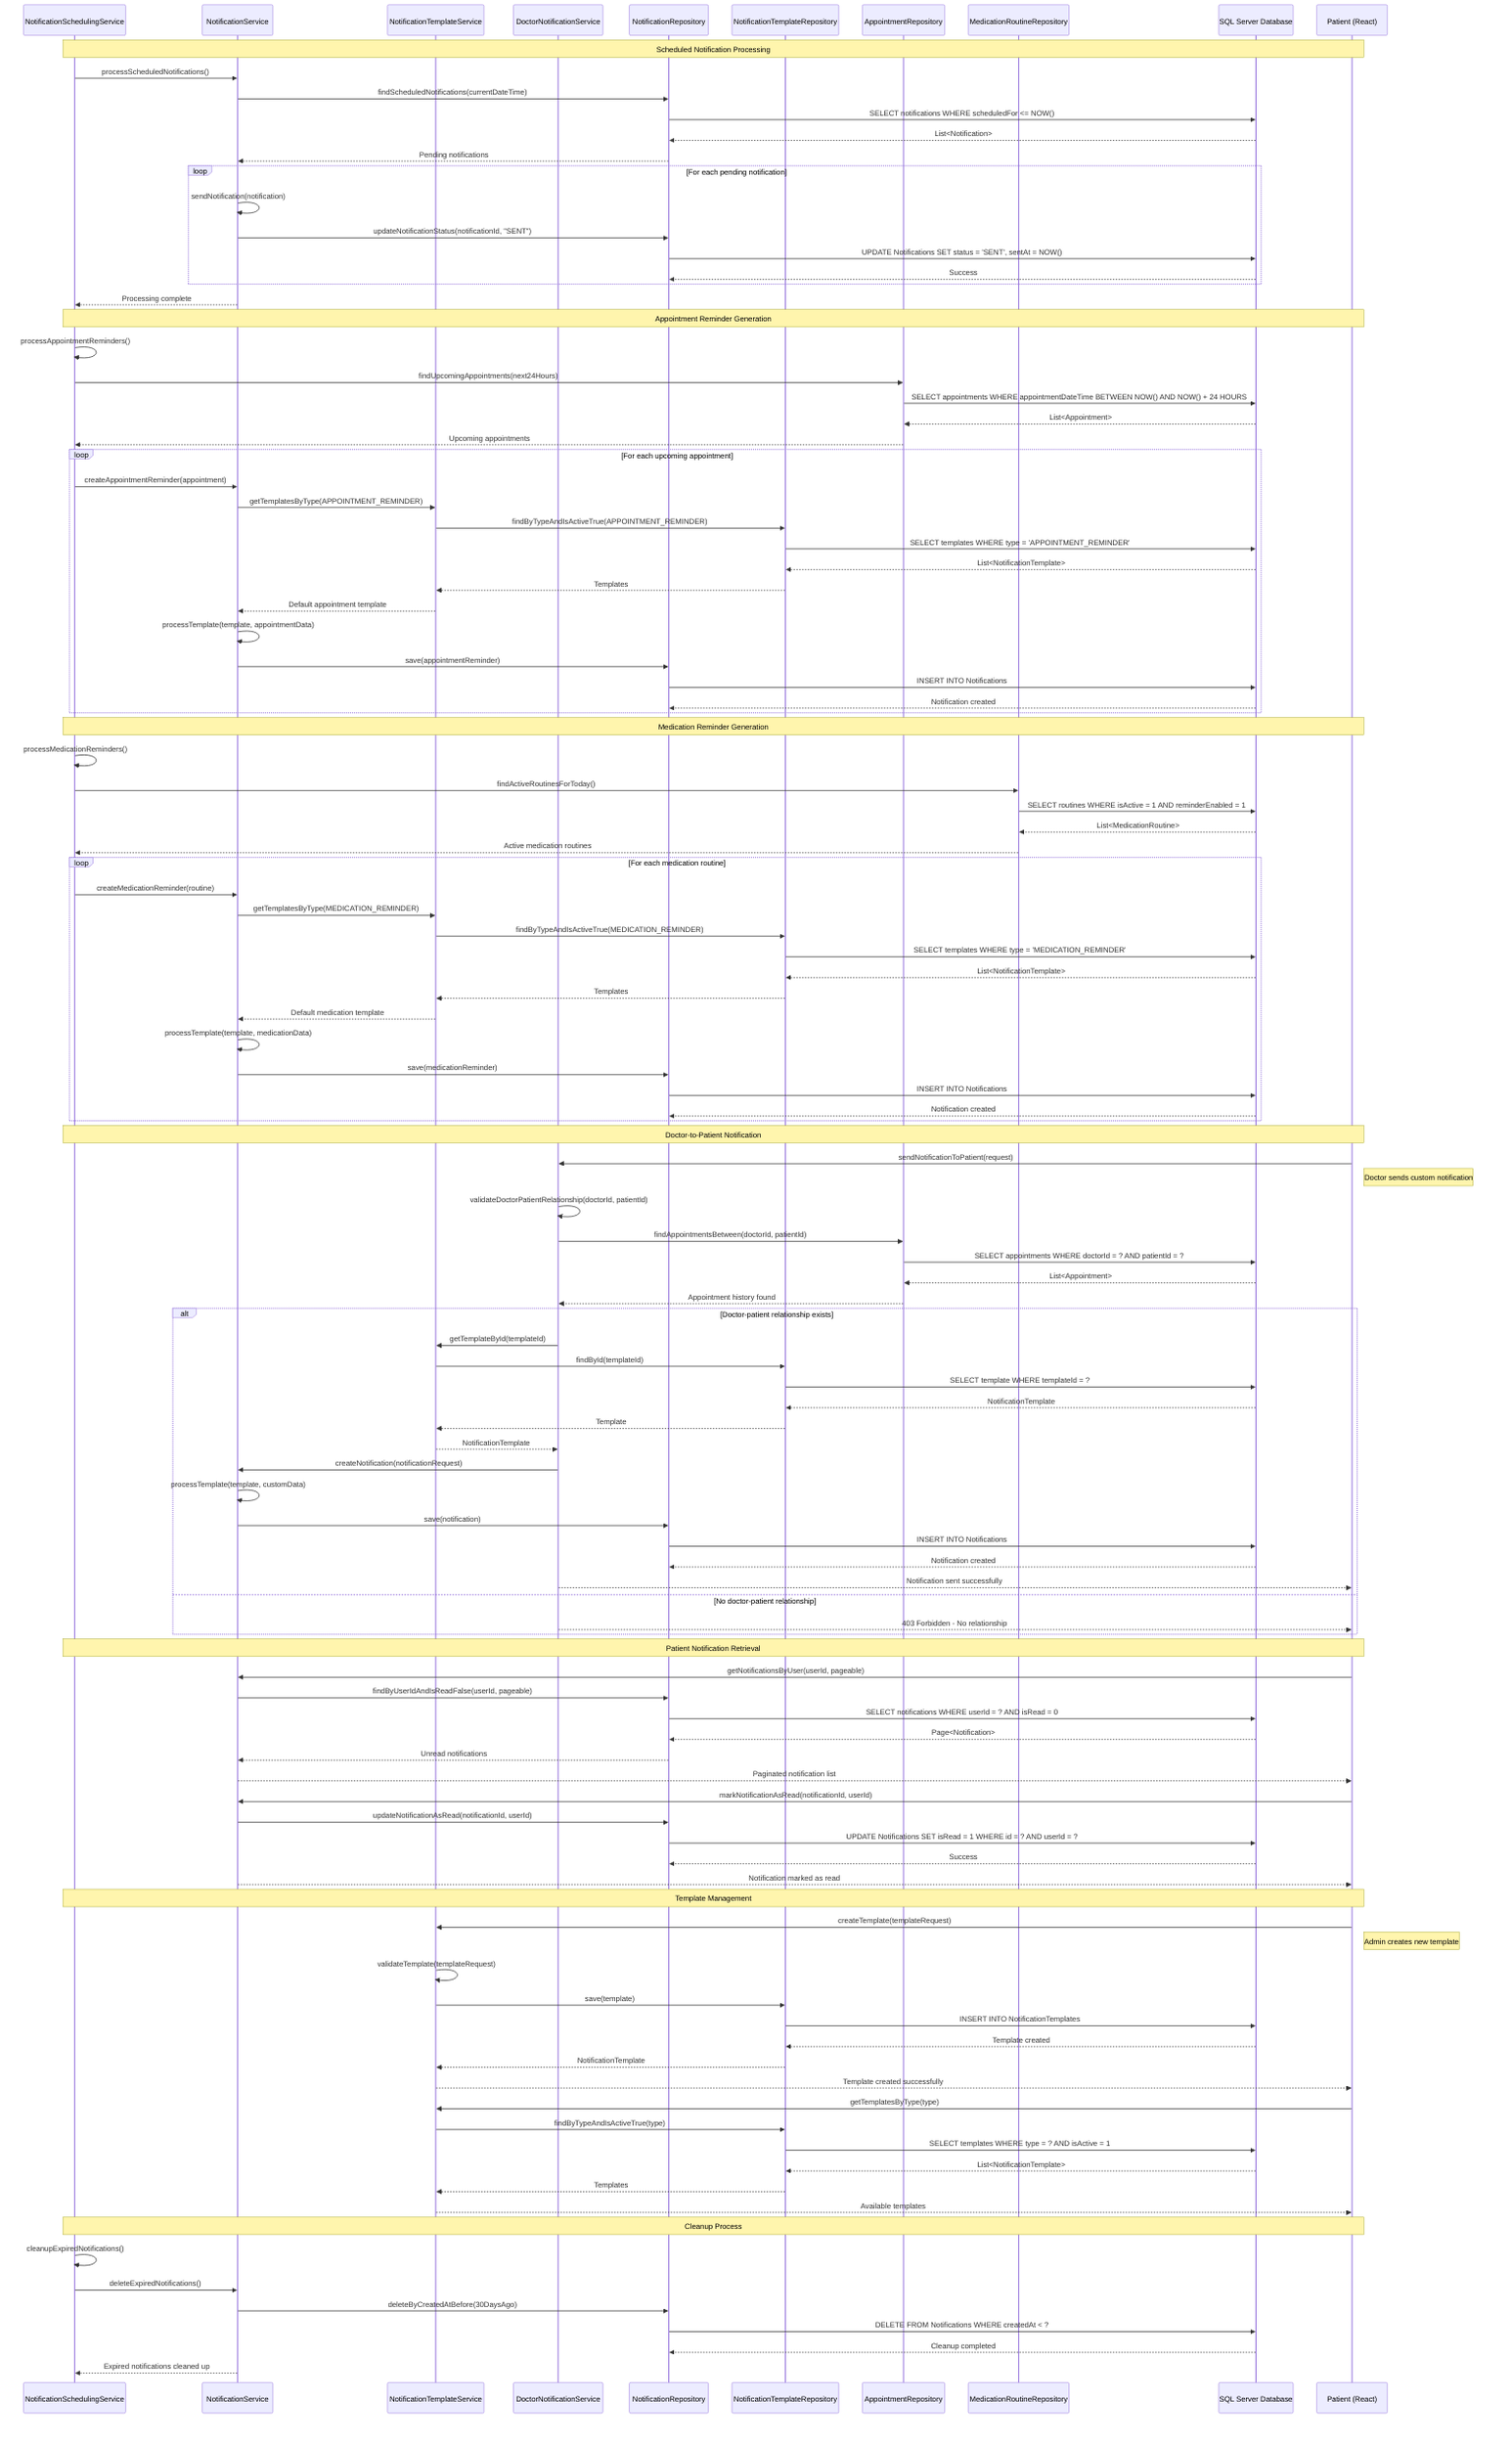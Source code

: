 sequenceDiagram
    participant Scheduler as NotificationSchedulingService
    participant NotifSvc as NotificationService
    participant TemplSvc as NotificationTemplateService
    participant DoctorSvc as DoctorNotificationService
    participant NotifRepo as NotificationRepository
    participant TemplRepo as NotificationTemplateRepository
    participant AppRepo as AppointmentRepository
    participant MedRepo as MedicationRoutineRepository
    participant DB as SQL Server Database
    participant Patient as Patient (React)

    Note over Scheduler, Patient: Scheduled Notification Processing

    Scheduler->>NotifSvc: processScheduledNotifications()
    NotifSvc->>NotifRepo: findScheduledNotifications(currentDateTime)
    NotifRepo->>DB: SELECT notifications WHERE scheduledFor <= NOW()
    DB-->>NotifRepo: List<Notification>
    NotifRepo-->>NotifSvc: Pending notifications
    
    loop For each pending notification
        NotifSvc->>NotifSvc: sendNotification(notification)
        NotifSvc->>NotifRepo: updateNotificationStatus(notificationId, "SENT")
        NotifRepo->>DB: UPDATE Notifications SET status = 'SENT', sentAt = NOW()
        DB-->>NotifRepo: Success
    end
    
    NotifSvc-->>Scheduler: Processing complete

    Note over Scheduler, Patient: Appointment Reminder Generation

    Scheduler->>Scheduler: processAppointmentReminders()
    Scheduler->>AppRepo: findUpcomingAppointments(next24Hours)
    AppRepo->>DB: SELECT appointments WHERE appointmentDateTime BETWEEN NOW() AND NOW() + 24 HOURS
    DB-->>AppRepo: List<Appointment>
    AppRepo-->>Scheduler: Upcoming appointments
    
    loop For each upcoming appointment
        Scheduler->>NotifSvc: createAppointmentReminder(appointment)
        NotifSvc->>TemplSvc: getTemplatesByType(APPOINTMENT_REMINDER)
        TemplSvc->>TemplRepo: findByTypeAndIsActiveTrue(APPOINTMENT_REMINDER)
        TemplRepo->>DB: SELECT templates WHERE type = 'APPOINTMENT_REMINDER'
        DB-->>TemplRepo: List<NotificationTemplate>
        TemplRepo-->>TemplSvc: Templates
        TemplSvc-->>NotifSvc: Default appointment template
        
        NotifSvc->>NotifSvc: processTemplate(template, appointmentData)
        NotifSvc->>NotifRepo: save(appointmentReminder)
        NotifRepo->>DB: INSERT INTO Notifications
        DB-->>NotifRepo: Notification created
    end

    Note over Scheduler, Patient: Medication Reminder Generation

    Scheduler->>Scheduler: processMedicationReminders()
    Scheduler->>MedRepo: findActiveRoutinesForToday()
    MedRepo->>DB: SELECT routines WHERE isActive = 1 AND reminderEnabled = 1
    DB-->>MedRepo: List<MedicationRoutine>
    MedRepo-->>Scheduler: Active medication routines
    
    loop For each medication routine
        Scheduler->>NotifSvc: createMedicationReminder(routine)
        NotifSvc->>TemplSvc: getTemplatesByType(MEDICATION_REMINDER)
        TemplSvc->>TemplRepo: findByTypeAndIsActiveTrue(MEDICATION_REMINDER)
        TemplRepo->>DB: SELECT templates WHERE type = 'MEDICATION_REMINDER'
        DB-->>TemplRepo: List<NotificationTemplate>
        TemplRepo-->>TemplSvc: Templates
        TemplSvc-->>NotifSvc: Default medication template
        
        NotifSvc->>NotifSvc: processTemplate(template, medicationData)
        NotifSvc->>NotifRepo: save(medicationReminder)
        NotifRepo->>DB: INSERT INTO Notifications
        DB-->>NotifRepo: Notification created
    end

    Note over Scheduler, Patient: Doctor-to-Patient Notification

    Patient->>DoctorSvc: sendNotificationToPatient(request)
    Note right of Patient: Doctor sends custom notification
    DoctorSvc->>DoctorSvc: validateDoctorPatientRelationship(doctorId, patientId)
    DoctorSvc->>AppRepo: findAppointmentsBetween(doctorId, patientId)
    AppRepo->>DB: SELECT appointments WHERE doctorId = ? AND patientId = ?
    DB-->>AppRepo: List<Appointment>
    AppRepo-->>DoctorSvc: Appointment history found
    
    alt Doctor-patient relationship exists
        DoctorSvc->>TemplSvc: getTemplateById(templateId)
        TemplSvc->>TemplRepo: findById(templateId)
        TemplRepo->>DB: SELECT template WHERE templateId = ?
        DB-->>TemplRepo: NotificationTemplate
        TemplRepo-->>TemplSvc: Template
        TemplSvc-->>DoctorSvc: NotificationTemplate
        
        DoctorSvc->>NotifSvc: createNotification(notificationRequest)
        NotifSvc->>NotifSvc: processTemplate(template, customData)
        NotifSvc->>NotifRepo: save(notification)
        NotifRepo->>DB: INSERT INTO Notifications
        DB-->>NotifRepo: Notification created
        
        DoctorSvc-->>Patient: Notification sent successfully
    else No doctor-patient relationship
        DoctorSvc-->>Patient: 403 Forbidden - No relationship
    end

    Note over Scheduler, Patient: Patient Notification Retrieval

    Patient->>NotifSvc: getNotificationsByUser(userId, pageable)
    NotifSvc->>NotifRepo: findByUserIdAndIsReadFalse(userId, pageable)
    NotifRepo->>DB: SELECT notifications WHERE userId = ? AND isRead = 0
    DB-->>NotifRepo: Page<Notification>
    NotifRepo-->>NotifSvc: Unread notifications
    NotifSvc-->>Patient: Paginated notification list

    Patient->>NotifSvc: markNotificationAsRead(notificationId, userId)
    NotifSvc->>NotifRepo: updateNotificationAsRead(notificationId, userId)
    NotifRepo->>DB: UPDATE Notifications SET isRead = 1 WHERE id = ? AND userId = ?
    DB-->>NotifRepo: Success
    NotifSvc-->>Patient: Notification marked as read

    Note over Scheduler, Patient: Template Management

    Patient->>TemplSvc: createTemplate(templateRequest)
    Note right of Patient: Admin creates new template
    TemplSvc->>TemplSvc: validateTemplate(templateRequest)
    TemplSvc->>TemplRepo: save(template)
    TemplRepo->>DB: INSERT INTO NotificationTemplates
    DB-->>TemplRepo: Template created
    TemplRepo-->>TemplSvc: NotificationTemplate
    TemplSvc-->>Patient: Template created successfully

    Patient->>TemplSvc: getTemplatesByType(type)
    TemplSvc->>TemplRepo: findByTypeAndIsActiveTrue(type)
    TemplRepo->>DB: SELECT templates WHERE type = ? AND isActive = 1
    DB-->>TemplRepo: List<NotificationTemplate>
    TemplRepo-->>TemplSvc: Templates
    TemplSvc-->>Patient: Available templates

    Note over Scheduler, Patient: Cleanup Process

    Scheduler->>Scheduler: cleanupExpiredNotifications()
    Scheduler->>NotifSvc: deleteExpiredNotifications()
    NotifSvc->>NotifRepo: deleteByCreatedAtBefore(30DaysAgo)
    NotifRepo->>DB: DELETE FROM Notifications WHERE createdAt < ?
    DB-->>NotifRepo: Cleanup completed
    NotifSvc-->>Scheduler: Expired notifications cleaned up